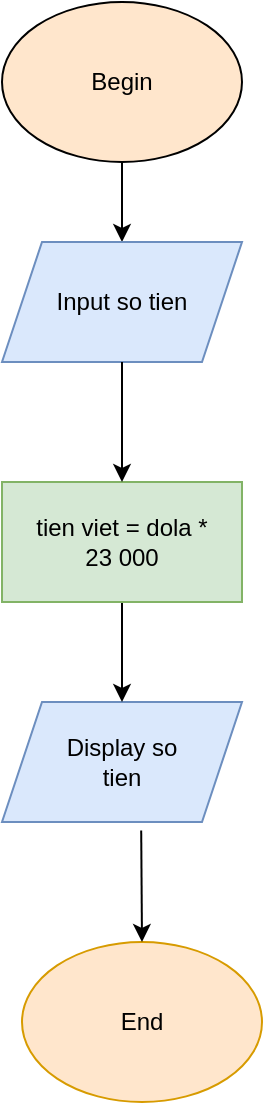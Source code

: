 <mxfile version="14.6.9" type="google"><diagram id="WeJBasD6Y9PhLtQw5vVC" name="Page-1"><mxGraphModel dx="1278" dy="580" grid="1" gridSize="10" guides="1" tooltips="1" connect="1" arrows="1" fold="1" page="1" pageScale="1" pageWidth="850" pageHeight="1100" math="0" shadow="0"><root><mxCell id="0"/><mxCell id="1" parent="0"/><mxCell id="IBSFikvJqA71gB79249c-11" value="" style="edgeStyle=orthogonalEdgeStyle;rounded=0;orthogonalLoop=1;jettySize=auto;html=1;" parent="1" source="IBSFikvJqA71gB79249c-1" target="IBSFikvJqA71gB79249c-2" edge="1"><mxGeometry relative="1" as="geometry"/></mxCell><mxCell id="IBSFikvJqA71gB79249c-1" value="" style="ellipse;whiteSpace=wrap;html=1;fillColor=#ffe6cc;strokeColor=#000000;" parent="1" vertex="1"><mxGeometry x="290" y="40" width="120" height="80" as="geometry"/></mxCell><mxCell id="IBSFikvJqA71gB79249c-2" value="" style="shape=parallelogram;perimeter=parallelogramPerimeter;whiteSpace=wrap;html=1;fixedSize=1;fillColor=#dae8fc;strokeColor=#6c8ebf;" parent="1" vertex="1"><mxGeometry x="290" y="160" width="120" height="60" as="geometry"/></mxCell><mxCell id="IBSFikvJqA71gB79249c-3" value="" style="shape=parallelogram;perimeter=parallelogramPerimeter;whiteSpace=wrap;html=1;fixedSize=1;fillColor=#dae8fc;strokeColor=#6c8ebf;" parent="1" vertex="1"><mxGeometry x="290" y="390" width="120" height="60" as="geometry"/></mxCell><mxCell id="IBSFikvJqA71gB79249c-7" value="" style="edgeStyle=orthogonalEdgeStyle;rounded=0;orthogonalLoop=1;jettySize=auto;html=1;" parent="1" source="IBSFikvJqA71gB79249c-4" target="IBSFikvJqA71gB79249c-3" edge="1"><mxGeometry relative="1" as="geometry"/></mxCell><mxCell id="IBSFikvJqA71gB79249c-4" value="" style="rounded=0;whiteSpace=wrap;html=1;fillColor=#d5e8d4;strokeColor=#82b366;" parent="1" vertex="1"><mxGeometry x="290" y="280" width="120" height="60" as="geometry"/></mxCell><mxCell id="IBSFikvJqA71gB79249c-13" value="" style="endArrow=classic;html=1;entryX=0.5;entryY=0;entryDx=0;entryDy=0;exitX=0.5;exitY=1;exitDx=0;exitDy=0;" parent="1" source="IBSFikvJqA71gB79249c-2" target="IBSFikvJqA71gB79249c-4" edge="1"><mxGeometry width="50" height="50" relative="1" as="geometry"><mxPoint x="320" y="280" as="sourcePoint"/><mxPoint x="370" y="230" as="targetPoint"/></mxGeometry></mxCell><mxCell id="IBSFikvJqA71gB79249c-14" value="Begin" style="text;html=1;strokeColor=none;fillColor=none;align=center;verticalAlign=middle;whiteSpace=wrap;rounded=0;" parent="1" vertex="1"><mxGeometry x="310" y="60" width="80" height="40" as="geometry"/></mxCell><mxCell id="IBSFikvJqA71gB79249c-16" value="Display so tien" style="text;html=1;strokeColor=none;fillColor=none;align=center;verticalAlign=middle;whiteSpace=wrap;rounded=0;" parent="1" vertex="1"><mxGeometry x="310" y="400" width="80" height="40" as="geometry"/></mxCell><mxCell id="IBSFikvJqA71gB79249c-18" value="Input so tien" style="text;html=1;strokeColor=none;fillColor=none;align=center;verticalAlign=middle;whiteSpace=wrap;rounded=0;" parent="1" vertex="1"><mxGeometry x="310" y="170" width="80" height="40" as="geometry"/></mxCell><mxCell id="IBSFikvJqA71gB79249c-19" value="" style="ellipse;whiteSpace=wrap;html=1;strokeColor=#d79b00;fillColor=#ffe6cc;" parent="1" vertex="1"><mxGeometry x="300" y="510" width="120" height="80" as="geometry"/></mxCell><mxCell id="IBSFikvJqA71gB79249c-21" value="" style="endArrow=classic;html=1;entryX=0.5;entryY=0;entryDx=0;entryDy=0;exitX=0.58;exitY=1.07;exitDx=0;exitDy=0;exitPerimeter=0;" parent="1" source="IBSFikvJqA71gB79249c-3" target="IBSFikvJqA71gB79249c-19" edge="1"><mxGeometry width="50" height="50" relative="1" as="geometry"><mxPoint x="330" y="510" as="sourcePoint"/><mxPoint x="380" y="460" as="targetPoint"/></mxGeometry></mxCell><mxCell id="IBSFikvJqA71gB79249c-22" value="End" style="text;html=1;strokeColor=none;fillColor=none;align=center;verticalAlign=middle;whiteSpace=wrap;rounded=0;" parent="1" vertex="1"><mxGeometry x="320" y="520" width="80" height="60" as="geometry"/></mxCell><mxCell id="2HC0XPYkTktdr1ShtE7c-1" value="tien viet = dola * 23 000" style="text;html=1;strokeColor=none;fillColor=none;align=center;verticalAlign=middle;whiteSpace=wrap;rounded=0;" vertex="1" parent="1"><mxGeometry x="300" y="290" width="100" height="40" as="geometry"/></mxCell></root></mxGraphModel></diagram></mxfile>